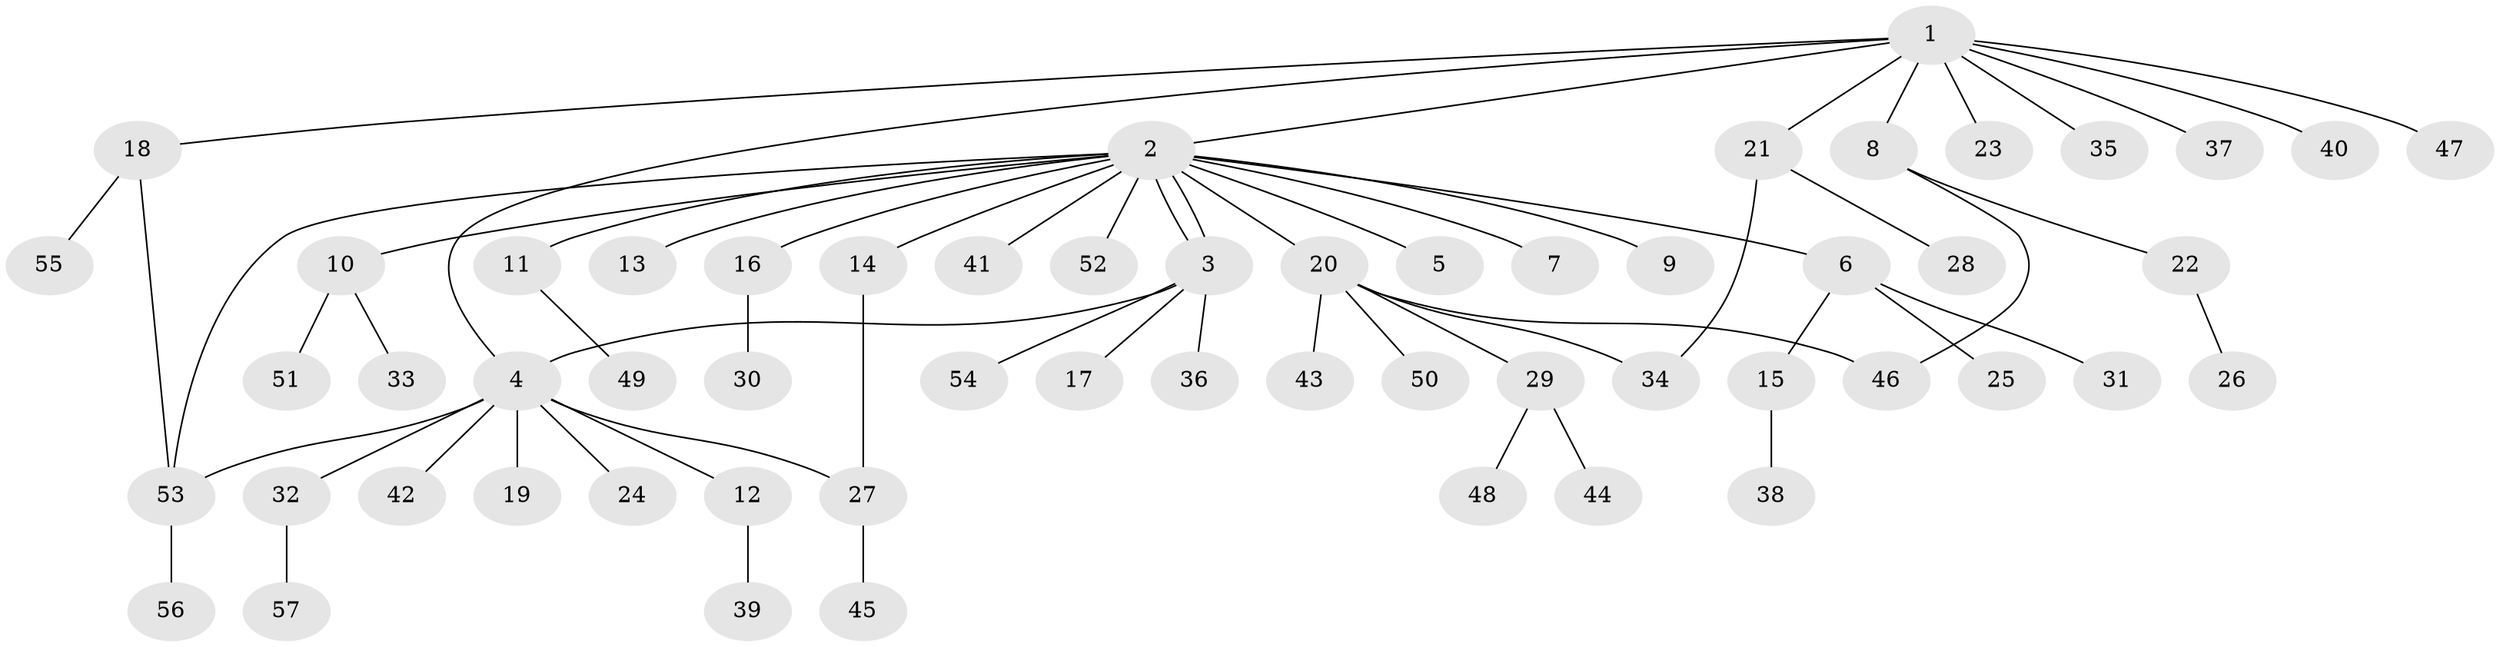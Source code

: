 // coarse degree distribution, {9: 0.024390243902439025, 18: 0.024390243902439025, 5: 0.04878048780487805, 11: 0.024390243902439025, 1: 0.6585365853658537, 3: 0.024390243902439025, 2: 0.1951219512195122}
// Generated by graph-tools (version 1.1) at 2025/23/03/03/25 07:23:55]
// undirected, 57 vertices, 63 edges
graph export_dot {
graph [start="1"]
  node [color=gray90,style=filled];
  1;
  2;
  3;
  4;
  5;
  6;
  7;
  8;
  9;
  10;
  11;
  12;
  13;
  14;
  15;
  16;
  17;
  18;
  19;
  20;
  21;
  22;
  23;
  24;
  25;
  26;
  27;
  28;
  29;
  30;
  31;
  32;
  33;
  34;
  35;
  36;
  37;
  38;
  39;
  40;
  41;
  42;
  43;
  44;
  45;
  46;
  47;
  48;
  49;
  50;
  51;
  52;
  53;
  54;
  55;
  56;
  57;
  1 -- 2;
  1 -- 4;
  1 -- 8;
  1 -- 18;
  1 -- 21;
  1 -- 23;
  1 -- 35;
  1 -- 37;
  1 -- 40;
  1 -- 47;
  2 -- 3;
  2 -- 3;
  2 -- 5;
  2 -- 6;
  2 -- 7;
  2 -- 9;
  2 -- 10;
  2 -- 11;
  2 -- 13;
  2 -- 14;
  2 -- 16;
  2 -- 20;
  2 -- 41;
  2 -- 52;
  2 -- 53;
  3 -- 4;
  3 -- 17;
  3 -- 36;
  3 -- 54;
  4 -- 12;
  4 -- 19;
  4 -- 24;
  4 -- 27;
  4 -- 32;
  4 -- 42;
  4 -- 53;
  6 -- 15;
  6 -- 25;
  6 -- 31;
  8 -- 22;
  8 -- 46;
  10 -- 33;
  10 -- 51;
  11 -- 49;
  12 -- 39;
  14 -- 27;
  15 -- 38;
  16 -- 30;
  18 -- 53;
  18 -- 55;
  20 -- 29;
  20 -- 34;
  20 -- 43;
  20 -- 46;
  20 -- 50;
  21 -- 28;
  21 -- 34;
  22 -- 26;
  27 -- 45;
  29 -- 44;
  29 -- 48;
  32 -- 57;
  53 -- 56;
}
